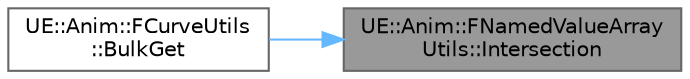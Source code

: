 digraph "UE::Anim::FNamedValueArrayUtils::Intersection"
{
 // INTERACTIVE_SVG=YES
 // LATEX_PDF_SIZE
  bgcolor="transparent";
  edge [fontname=Helvetica,fontsize=10,labelfontname=Helvetica,labelfontsize=10];
  node [fontname=Helvetica,fontsize=10,shape=box,height=0.2,width=0.4];
  rankdir="RL";
  Node1 [id="Node000001",label="UE::Anim::FNamedValueArray\lUtils::Intersection",height=0.2,width=0.4,color="gray40", fillcolor="grey60", style="filled", fontcolor="black",tooltip="Calls predicate on all matching elements in the two passed-in value arrays."];
  Node1 -> Node2 [id="edge1_Node000001_Node000002",dir="back",color="steelblue1",style="solid",tooltip=" "];
  Node2 [id="Node000002",label="UE::Anim::FCurveUtils\l::BulkGet",height=0.2,width=0.4,color="grey40", fillcolor="white", style="filled",URL="$d7/d7e/structUE_1_1Anim_1_1FCurveUtils.html#ad06c8873a2a0c570070fd20426015c0d",tooltip="Extracts elements from curves in bulk."];
}

